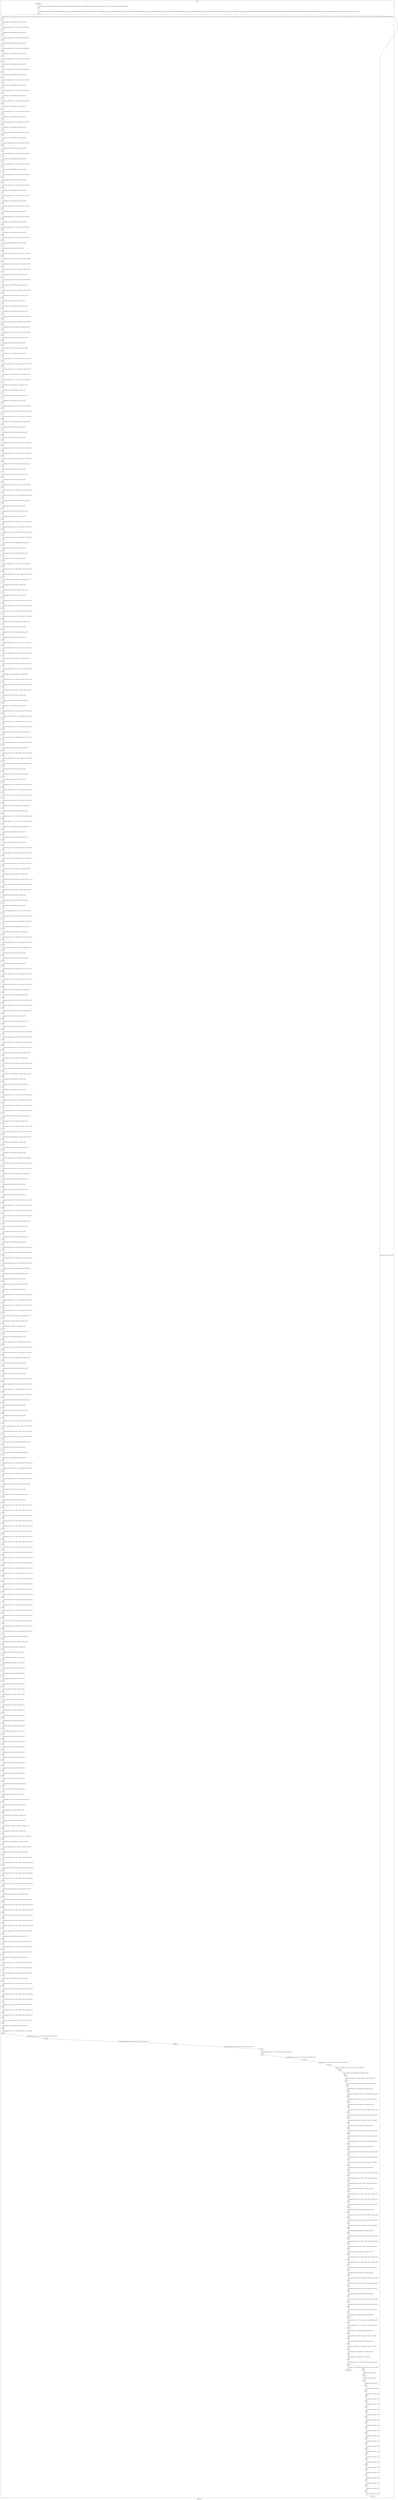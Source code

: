 digraph G {
label="Btor2XCFA";
subgraph cluster_0 {
label="main";
main_init[];
l1[];
l3[];
l4[];
l5[];
l6[];
l7[];
l8[];
l9[];
l10[];
l11[];
l12[];
l13[];
l14[];
l15[];
l16[];
l17[];
l18[];
l19[];
l20[];
l21[];
l22[];
l23[];
l24[];
l25[];
l26[];
l27[];
l28[];
l29[];
l30[];
l31[];
l32[];
l33[];
l34[];
l35[];
l36[];
l37[];
l38[];
l39[];
l40[];
l41[];
l42[];
l43[];
l44[];
l45[];
l46[];
l47[];
l48[];
l49[];
l50[];
l51[];
l52[];
l53[];
l54[];
l55[];
l56[];
l57[];
l58[];
l59[];
l60[];
l61[];
l62[];
l63[];
l64[];
l65[];
l66[];
l67[];
l68[];
l69[];
l70[];
l71[];
l72[];
l73[];
l74[];
l75[];
l76[];
l77[];
l78[];
l79[];
l80[];
l81[];
l82[];
l83[];
l84[];
l85[];
l86[];
l87[];
l88[];
l89[];
l90[];
l91[];
l92[];
l93[];
l94[];
l95[];
l96[];
l97[];
l98[];
l99[];
l100[];
l101[];
l102[];
l103[];
l104[];
l105[];
l106[];
l107[];
l108[];
l109[];
l110[];
l111[];
l112[];
l113[];
l114[];
l115[];
l116[];
l117[];
l118[];
l119[];
l120[];
l121[];
l122[];
l123[];
l124[];
l125[];
l126[];
l127[];
l128[];
l129[];
l130[];
l131[];
l132[];
l133[];
l134[];
l135[];
l136[];
l137[];
l138[];
l139[];
l140[];
l141[];
l142[];
l143[];
l144[];
l145[];
l146[];
l147[];
l148[];
l149[];
l150[];
l151[];
l152[];
l153[];
l154[];
l155[];
l156[];
l157[];
l158[];
l159[];
l160[];
l161[];
l162[];
l163[];
l164[];
l165[];
l166[];
l167[];
l168[];
l169[];
l170[];
l171[];
l172[];
l173[];
l174[];
l175[];
l176[];
l177[];
l178[];
l179[];
l180[];
l181[];
l182[];
l183[];
l184[];
l185[];
l186[];
l187[];
l188[];
l189[];
l190[];
l191[];
l192[];
l193[];
l194[];
l195[];
l196[];
l197[];
l198[];
l199[];
l200[];
l201[];
l202[];
l203[];
l204[];
l205[];
l206[];
l207[];
l208[];
l209[];
l210[];
l211[];
l212[];
l213[];
l214[];
l215[];
l216[];
l217[];
l218[];
l219[];
l220[];
l221[];
l222[];
l223[];
l224[];
l225[];
l226[];
l227[];
l228[];
l229[];
l230[];
l231[];
l232[];
l233[];
l234[];
l235[];
l236[];
l237[];
l238[];
l239[];
l240[];
l241[];
l242[];
l243[];
l244[];
l245[];
l246[];
l247[];
l248[];
l249[];
l250[];
l251[];
l252[];
l253[];
l254[];
l255[];
l256[];
l257[];
l258[];
l259[];
l260[];
l261[];
l262[];
l263[];
l264[];
l265[];
l266[];
l267[];
l268[];
l269[];
l270[];
l271[];
l272[];
l273[];
l274[];
l275[];
l276[];
l277[];
l278[];
l279[];
l280[];
l281[];
l282[];
l283[];
l284[];
l285[];
l286[];
l287[];
l288[];
l289[];
l290[];
l291[];
l292[];
l293[];
l294[];
l295[];
l296[];
l297[];
l298[];
l299[];
l300[];
l301[];
l302[];
l303[];
l304[];
l305[];
l306[];
l307[];
l308[];
l309[];
l310[];
l311[];
l312[];
l313[];
l314[];
l315[];
l316[];
l317[];
l318[];
l319[];
l320[];
l321[];
l322[];
l323[];
l324[];
l325[];
l326[];
l327[];
l328[];
l329[];
l330[];
l331[];
l332[];
l333[];
l334[];
l335[];
l336[];
l337[];
l338[];
l339[];
l340[];
l341[];
l342[];
l343[];
l344[];
l345[];
l346[];
l347[];
l348[];
l349[];
l350[];
l351[];
l352[];
l353[];
l354[];
l355[];
l356[];
l357[];
l358[];
l359[];
l360[];
l361[];
l362[];
l363[];
l364[];
l365[];
l366[];
l367[];
l368[];
l369[];
l370[];
l371[];
l372[];
l373[];
l374[];
l375[];
l376[];
l377[];
l378[];
l379[];
l380[];
l381[];
l382[];
l383[];
l384[];
l385[];
l386[];
l387[];
l388[];
l389[];
l390[];
l391[];
l392[];
l393[];
l394[];
l395[];
l396[];
l397[];
l398[];
l399[];
l400[];
l401[];
l402[];
l403[];
l404[];
l405[];
l406[];
l407[];
l408[];
l409[];
l410[];
l411[];
l412[];
l413[];
l414[];
l415[];
l416[];
l417[];
l418[];
l419[];
l420[];
l421[];
l422[];
l423[];
l424[];
l425[];
l426[];
l427[];
l428[];
l429[];
l430[];
l431[];
l432[];
l433[];
l434[];
l435[];
l436[];
l437[];
l438[];
l439[];
l440[];
l441[];
l442[];
l443[];
l444[];
l445[];
l446[];
l447[];
l448[];
l449[];
l450[];
main_error[];
l451[];
l452[];
l453[];
l454[];
l455[];
l456[];
l457[];
l458[];
l459[];
l460[];
l461[];
l462[];
l463[];
l464[];
l465[];
l466[];
l467[];
l468[];
l469[];
l470[];
l471[];
l472[];
l473[];
l474[];
l475[];
main_init -> l1 [label="[(assign const_3 #b00000000),(assign const_46 #b0),(assign const_56 #b00000000),(assign const_61 #b00000001),(assign const_148 #b1),(assign const_241 #b11111111),(assign const_482 #b00000010)] "];
l3 -> l4 [label="[(havoc input_102),(havoc input_104),(havoc input_106),(havoc input_108),(havoc input_110),(havoc input_112),(havoc input_114),(havoc input_116),(havoc input_118),(havoc input_120),(havoc input_122),(havoc input_124),(havoc input_126),(havoc input_128),(havoc input_130),(havoc input_132),(havoc input_134),(havoc input_136),(havoc input_138),(havoc input_140),(havoc input_142),(havoc input_144),(havoc input_146),(havoc input_150),(havoc input_162),(havoc input_172),(havoc input_182),(havoc input_190),(havoc input_199),(havoc input_207),(havoc input_216),(havoc input_224),(havoc input_233),(havoc input_248),(havoc input_263),(havoc input_276),(havoc input_289),(havoc input_301),(havoc input_314),(havoc input_327),(havoc input_340),(havoc input_349),(havoc input_359),(havoc input_369),(havoc input_379),(havoc input_387),(havoc input_396),(havoc input_405),(havoc input_414)] "];
l4 -> l5 [label="[(assign binary_55 (bvand state_47 (bvnot state_49)))] "];
l5 -> l6 [label="[(assign comparison_57 (ite (= const_56 state_4) #b1 #b0))] "];
l6 -> l7 [label="[(assign binary_58 (bvand binary_55 comparison_57))] "];
l7 -> l8 [label="[(assign comparison_59 (ite (= const_56 state_6) #b1 #b0))] "];
l8 -> l9 [label="[(assign binary_60 (bvand binary_58 comparison_59))] "];
l9 -> l10 [label="[(assign comparison_62 (ite (= const_61 state_8) #b1 #b0))] "];
l10 -> l11 [label="[(assign binary_63 (bvand binary_60 comparison_62))] "];
l11 -> l12 [label="[(assign comparison_64 (ite (= const_61 state_10) #b1 #b0))] "];
l12 -> l13 [label="[(assign binary_65 (bvand binary_63 comparison_64))] "];
l13 -> l14 [label="[(assign comparison_66 (ite (= const_61 state_12) #b1 #b0))] "];
l14 -> l15 [label="[(assign binary_67 (bvand binary_65 comparison_66))] "];
l15 -> l16 [label="[(assign comparison_68 (ite (= const_61 state_14) #b1 #b0))] "];
l16 -> l17 [label="[(assign binary_69 (bvand binary_67 comparison_68))] "];
l17 -> l18 [label="[(assign comparison_70 (ite (= const_56 state_16) #b1 #b0))] "];
l18 -> l19 [label="[(assign binary_71 (bvand binary_69 comparison_70))] "];
l19 -> l20 [label="[(assign comparison_72 (ite (= const_61 state_18) #b1 #b0))] "];
l20 -> l21 [label="[(assign binary_73 (bvand binary_71 comparison_72))] "];
l21 -> l22 [label="[(assign comparison_74 (ite (= const_56 state_20) #b1 #b0))] "];
l22 -> l23 [label="[(assign binary_75 (bvand binary_73 comparison_74))] "];
l23 -> l24 [label="[(assign comparison_76 (ite (= const_56 state_22) #b1 #b0))] "];
l24 -> l25 [label="[(assign binary_77 (bvand binary_75 comparison_76))] "];
l25 -> l26 [label="[(assign comparison_78 (ite (= const_56 state_24) #b1 #b0))] "];
l26 -> l27 [label="[(assign binary_79 (bvand binary_77 comparison_78))] "];
l27 -> l28 [label="[(assign comparison_80 (ite (= const_56 state_26) #b1 #b0))] "];
l28 -> l29 [label="[(assign binary_81 (bvand binary_79 comparison_80))] "];
l29 -> l30 [label="[(assign comparison_82 (ite (= const_56 state_28) #b1 #b0))] "];
l30 -> l31 [label="[(assign binary_83 (bvand binary_81 comparison_82))] "];
l31 -> l32 [label="[(assign comparison_84 (ite (= const_56 state_30) #b1 #b0))] "];
l32 -> l33 [label="[(assign binary_85 (bvand binary_83 comparison_84))] "];
l33 -> l34 [label="[(assign comparison_86 (ite (= const_56 state_32) #b1 #b0))] "];
l34 -> l35 [label="[(assign binary_87 (bvand binary_85 comparison_86))] "];
l35 -> l36 [label="[(assign comparison_88 (ite (= const_56 state_34) #b1 #b0))] "];
l36 -> l37 [label="[(assign binary_89 (bvand binary_87 comparison_88))] "];
l37 -> l38 [label="[(assign comparison_90 (ite (= const_56 state_36) #b1 #b0))] "];
l38 -> l39 [label="[(assign binary_91 (bvand binary_89 comparison_90))] "];
l39 -> l40 [label="[(assign comparison_92 (ite (= const_56 state_38) #b1 #b0))] "];
l40 -> l41 [label="[(assign binary_93 (bvand binary_91 comparison_92))] "];
l41 -> l42 [label="[(assign comparison_94 (ite (= const_56 state_40) #b1 #b0))] "];
l42 -> l43 [label="[(assign binary_95 (bvand binary_93 comparison_94))] "];
l43 -> l44 [label="[(assign comparison_96 (ite (= const_56 state_42) #b1 #b0))] "];
l44 -> l45 [label="[(assign binary_97 (bvand binary_95 comparison_96))] "];
l45 -> l46 [label="[(assign comparison_98 (ite (= const_56 state_44) #b1 #b0))] "];
l46 -> l47 [label="[(assign binary_99 (bvand binary_97 comparison_98))] "];
l47 -> l48 [label="[(assign binary_100 (bvand state_53 binary_99))] "];
l48 -> l49 [label="[(assign comparison_151 (ite (= const_61 input_112) #b1 #b0))] "];
l49 -> l50 [label="[(assign comparison_152 (ite (= const_56 input_106) #b1 #b0))] "];
l50 -> l51 [label="[(assign binary_153 (bvand comparison_151 comparison_152))] "];
l51 -> l52 [label="[(assign comparison_154 (ite (= const_56 input_108) #b1 #b0))] "];
l52 -> l53 [label="[(assign binary_155 (bvand binary_153 comparison_154))] "];
l53 -> l54 [label="[(assign comparison_156 (ite (= const_61 input_120) #b1 #b0))] "];
l54 -> l55 [label="[(assign binary_157 (bvand binary_155 comparison_156))] "];
l55 -> l56 [label="[(assign comparison_158 (ite (= const_56 input_110) #b1 #b0))] "];
l56 -> l57 [label="[(assign binary_159 (bvand binary_157 comparison_158))] "];
l57 -> l58 [label="[(assign binary_160 (bvand input_144 binary_159))] "];
l58 -> l59 [label="[(assign binary_161 (bvor (bvnot input_150) binary_160))] "];
l59 -> l60 [label="[(assign binary_163 (bvand input_144 (bvnot input_150)))] "];
l60 -> l61 [label="[(assign comparison_164 (ite (= const_56 input_122) #b1 #b0))] "];
l61 -> l62 [label="[(assign comparison_165 (ite (= const_56 input_138) #b1 #b0))] "];
l62 -> l63 [label="[(assign binary_166 (bvand comparison_164 comparison_165))] "];
l63 -> l64 [label="[(assign comparison_167 (ite (= const_56 input_102) #b1 #b0))] "];
l64 -> l65 [label="[(assign binary_168 (bvand binary_166 comparison_167))] "];
l65 -> l66 [label="[(assign binary_169 (bvand binary_163 binary_168))] "];
l66 -> l67 [label="[(assign binary_170 (bvor (bvnot input_162) binary_169))] "];
l67 -> l68 [label="[(assign binary_171 (bvand binary_161 binary_170))] "];
l68 -> l69 [label="[(assign ternary_173 (ite (= input_162 #b1) const_61 input_122))] "];
l69 -> l70 [label="[(assign comparison_174 (ite (= const_56 ternary_173) #b1 #b0))] "];
l70 -> l71 [label="[(assign comparison_175 (ite (= const_56 input_140) #b1 #b0))] "];
l71 -> l72 [label="[(assign binary_176 (bvand comparison_174 comparison_175))] "];
l72 -> l73 [label="[(assign comparison_177 (ite (= const_56 input_104) #b1 #b0))] "];
l73 -> l74 [label="[(assign binary_178 (bvand binary_176 comparison_177))] "];
l74 -> l75 [label="[(assign binary_179 (bvand binary_163 binary_178))] "];
l75 -> l76 [label="[(assign binary_180 (bvor (bvnot input_172) binary_179))] "];
l76 -> l77 [label="[(assign binary_181 (bvand binary_171 binary_180))] "];
l77 -> l78 [label="[(assign comparison_183 (ite (= const_56 input_124) #b1 #b0))] "];
l78 -> l79 [label="[(assign ternary_184 (ite (= input_162 #b1) const_61 input_138))] "];
l79 -> l80 [label="[(assign comparison_185 (ite (= const_56 ternary_184) #b1 #b0))] "];
l80 -> l81 [label="[(assign binary_186 (bvand comparison_183 comparison_185))] "];
l81 -> l82 [label="[(assign binary_187 (bvand binary_163 binary_186))] "];
l82 -> l83 [label="[(assign binary_188 (bvor (bvnot input_182) binary_187))] "];
l83 -> l84 [label="[(assign binary_189 (bvand binary_181 binary_188))] "];
l84 -> l85 [label="[(assign ternary_191 (ite (= input_182 #b1) const_61 input_124))] "];
l85 -> l86 [label="[(assign comparison_192 (ite (= const_56 ternary_191) #b1 #b0))] "];
l86 -> l87 [label="[(assign ternary_193 (ite (= input_172 #b1) const_61 input_140))] "];
l87 -> l88 [label="[(assign comparison_194 (ite (= const_56 ternary_193) #b1 #b0))] "];
l88 -> l89 [label="[(assign binary_195 (bvand comparison_192 comparison_194))] "];
l89 -> l90 [label="[(assign binary_196 (bvand binary_163 binary_195))] "];
l90 -> l91 [label="[(assign binary_197 (bvor (bvnot input_190) binary_196))] "];
l91 -> l92 [label="[(assign binary_198 (bvand binary_189 binary_197))] "];
l92 -> l93 [label="[(assign comparison_200 (ite (= const_56 input_126) #b1 #b0))] "];
l93 -> l94 [label="[(assign ternary_201 (ite (= input_182 #b1) const_61 ternary_184))] "];
l94 -> l95 [label="[(assign comparison_202 (ite (= const_56 ternary_201) #b1 #b0))] "];
l95 -> l96 [label="[(assign binary_203 (bvand comparison_200 comparison_202))] "];
l96 -> l97 [label="[(assign binary_204 (bvand binary_163 binary_203))] "];
l97 -> l98 [label="[(assign binary_205 (bvor (bvnot input_199) binary_204))] "];
l98 -> l99 [label="[(assign binary_206 (bvand binary_198 binary_205))] "];
l99 -> l100 [label="[(assign ternary_208 (ite (= input_199 #b1) const_61 input_126))] "];
l100 -> l101 [label="[(assign comparison_209 (ite (= const_56 ternary_208) #b1 #b0))] "];
l101 -> l102 [label="[(assign ternary_210 (ite (= input_190 #b1) const_61 ternary_193))] "];
l102 -> l103 [label="[(assign comparison_211 (ite (= const_56 ternary_210) #b1 #b0))] "];
l103 -> l104 [label="[(assign binary_212 (bvand comparison_209 comparison_211))] "];
l104 -> l105 [label="[(assign binary_213 (bvand binary_163 binary_212))] "];
l105 -> l106 [label="[(assign binary_214 (bvor (bvnot input_207) binary_213))] "];
l106 -> l107 [label="[(assign binary_215 (bvand binary_206 binary_214))] "];
l107 -> l108 [label="[(assign comparison_217 (ite (= const_56 input_128) #b1 #b0))] "];
l108 -> l109 [label="[(assign ternary_218 (ite (= input_199 #b1) const_61 ternary_201))] "];
l109 -> l110 [label="[(assign comparison_219 (ite (= const_56 ternary_218) #b1 #b0))] "];
l110 -> l111 [label="[(assign binary_220 (bvand comparison_217 comparison_219))] "];
l111 -> l112 [label="[(assign binary_221 (bvand binary_163 binary_220))] "];
l112 -> l113 [label="[(assign binary_222 (bvor (bvnot input_216) binary_221))] "];
l113 -> l114 [label="[(assign binary_223 (bvand binary_215 binary_222))] "];
l114 -> l115 [label="[(assign ternary_225 (ite (= input_216 #b1) const_61 input_128))] "];
l115 -> l116 [label="[(assign comparison_226 (ite (= const_56 ternary_225) #b1 #b0))] "];
l116 -> l117 [label="[(assign ternary_227 (ite (= input_207 #b1) const_61 ternary_210))] "];
l117 -> l118 [label="[(assign comparison_228 (ite (= const_56 ternary_227) #b1 #b0))] "];
l118 -> l119 [label="[(assign binary_229 (bvand comparison_226 comparison_228))] "];
l119 -> l120 [label="[(assign binary_230 (bvand binary_163 binary_229))] "];
l120 -> l121 [label="[(assign binary_231 (bvor (bvnot input_224) binary_230))] "];
l121 -> l122 [label="[(assign binary_232 (bvand binary_223 binary_231))] "];
l122 -> l123 [label="[(assign comparison_234 (ite (= const_56 input_130) #b1 #b0))] "];
l123 -> l124 [label="[(assign ternary_235 (ite (= input_216 #b1) const_61 ternary_218))] "];
l124 -> l125 [label="[(assign comparison_236 (ite (= const_56 ternary_235) #b1 #b0))] "];
l125 -> l126 [label="[(assign binary_237 (bvand comparison_234 comparison_236))] "];
l126 -> l127 [label="[(assign ternary_238 (ite (= input_182 #b1) const_61 input_102))] "];
l127 -> l128 [label="[(assign comparison_239 (ite (= const_56 ternary_238) #b1 #b0))] "];
l128 -> l129 [label="[(assign binary_240 (bvand binary_237 comparison_239))] "];
l129 -> l130 [label="[(assign ternary_242 (ite (= input_182 #b1) const_241 input_118))] "];
l130 -> l131 [label="[(assign comparison_243 (ite (= const_56 ternary_242) #b1 #b0))] "];
l131 -> l132 [label="[(assign binary_244 (bvand binary_240 (bvnot comparison_243)))] "];
l132 -> l133 [label="[(assign binary_245 (bvand binary_163 binary_244))] "];
l133 -> l134 [label="[(assign binary_246 (bvor (bvnot input_233) binary_245))] "];
l134 -> l135 [label="[(assign binary_247 (bvand binary_232 binary_246))] "];
l135 -> l136 [label="[(assign ternary_249 (ite (= input_233 #b1) const_61 input_130))] "];
l136 -> l137 [label="[(assign comparison_250 (ite (= const_56 ternary_249) #b1 #b0))] "];
l137 -> l138 [label="[(assign ternary_251 (ite (= input_224 #b1) const_61 ternary_227))] "];
l138 -> l139 [label="[(assign comparison_252 (ite (= const_56 ternary_251) #b1 #b0))] "];
l139 -> l140 [label="[(assign binary_253 (bvand comparison_250 comparison_252))] "];
l140 -> l141 [label="[(assign ternary_254 (ite (= input_190 #b1) const_61 input_104))] "];
l141 -> l142 [label="[(assign comparison_255 (ite (= const_56 ternary_254) #b1 #b0))] "];
l142 -> l143 [label="[(assign binary_256 (bvand binary_253 comparison_255))] "];
l143 -> l144 [label="[(assign ternary_257 (ite (= input_190 #b1) const_241 input_120))] "];
l144 -> l145 [label="[(assign comparison_258 (ite (= const_56 ternary_257) #b1 #b0))] "];
l145 -> l146 [label="[(assign binary_259 (bvand binary_256 (bvnot comparison_258)))] "];
l146 -> l147 [label="[(assign binary_260 (bvand binary_163 binary_259))] "];
l147 -> l148 [label="[(assign binary_261 (bvor (bvnot input_248) binary_260))] "];
l148 -> l149 [label="[(assign binary_262 (bvand binary_247 binary_261))] "];
l149 -> l150 [label="[(assign ternary_264 (ite (= input_248 #b1) const_61 ternary_249))] "];
l150 -> l151 [label="[(assign comparison_265 (ite (= const_56 ternary_264) #b1 #b0))] "];
l151 -> l152 [label="[(assign ternary_266 (ite (= input_233 #b1) const_61 ternary_235))] "];
l152 -> l153 [label="[(assign comparison_267 (ite (= const_56 ternary_266) #b1 #b0))] "];
l153 -> l154 [label="[(assign binary_268 (bvand comparison_265 comparison_267))] "];
l154 -> l155 [label="[(assign binary_269 (bvand comparison_239 binary_268))] "];
l155 -> l156 [label="[(assign ternary_270 (ite (= input_233 #b1) const_56 ternary_242))] "];
l156 -> l157 [label="[(assign comparison_271 (ite (= const_61 ternary_270) #b1 #b0))] "];
l157 -> l158 [label="[(assign binary_272 (bvand binary_269 (bvnot comparison_271)))] "];
l158 -> l159 [label="[(assign binary_273 (bvand binary_163 binary_272))] "];
l159 -> l160 [label="[(assign binary_274 (bvor (bvnot input_263) binary_273))] "];
l160 -> l161 [label="[(assign binary_275 (bvand binary_262 binary_274))] "];
l161 -> l162 [label="[(assign ternary_277 (ite (= input_263 #b1) const_61 ternary_264))] "];
l162 -> l163 [label="[(assign comparison_278 (ite (= const_56 ternary_277) #b1 #b0))] "];
l163 -> l164 [label="[(assign ternary_279 (ite (= input_248 #b1) const_61 ternary_251))] "];
l164 -> l165 [label="[(assign comparison_280 (ite (= const_56 ternary_279) #b1 #b0))] "];
l165 -> l166 [label="[(assign binary_281 (bvand comparison_278 comparison_280))] "];
l166 -> l167 [label="[(assign binary_282 (bvand comparison_255 binary_281))] "];
l167 -> l168 [label="[(assign ternary_283 (ite (= input_248 #b1) const_56 ternary_257))] "];
l168 -> l169 [label="[(assign comparison_284 (ite (= const_61 ternary_283) #b1 #b0))] "];
l169 -> l170 [label="[(assign binary_285 (bvand binary_282 (bvnot comparison_284)))] "];
l170 -> l171 [label="[(assign binary_286 (bvand binary_163 binary_285))] "];
l171 -> l172 [label="[(assign binary_287 (bvor (bvnot input_276) binary_286))] "];
l172 -> l173 [label="[(assign binary_288 (bvand binary_275 binary_287))] "];
l173 -> l174 [label="[(assign comparison_290 (ite (= const_56 input_132) #b1 #b0))] "];
l174 -> l175 [label="[(assign ternary_291 (ite (= input_263 #b1) const_61 ternary_266))] "];
l175 -> l176 [label="[(assign comparison_292 (ite (= const_56 ternary_291) #b1 #b0))] "];
l176 -> l177 [label="[(assign binary_293 (bvand comparison_290 comparison_292))] "];
l177 -> l178 [label="[(assign binary_294 (bvand comparison_239 binary_293))] "];
l178 -> l179 [label="[(assign ternary_295 (ite (= input_263 #b1) const_61 ternary_270))] "];
l179 -> l180 [label="[(assign comparison_296 (ite (= const_56 ternary_295) #b1 #b0))] "];
l180 -> l181 [label="[(assign binary_297 (bvand binary_294 (bvnot comparison_296)))] "];
l181 -> l182 [label="[(assign binary_298 (bvand binary_163 binary_297))] "];
l182 -> l183 [label="[(assign binary_299 (bvor (bvnot input_289) binary_298))] "];
l183 -> l184 [label="[(assign binary_300 (bvand binary_288 binary_299))] "];
l184 -> l185 [label="[(assign ternary_302 (ite (= input_289 #b1) const_61 input_132))] "];
l185 -> l186 [label="[(assign comparison_303 (ite (= const_56 ternary_302) #b1 #b0))] "];
l186 -> l187 [label="[(assign ternary_304 (ite (= input_276 #b1) const_61 ternary_279))] "];
l187 -> l188 [label="[(assign comparison_305 (ite (= const_56 ternary_304) #b1 #b0))] "];
l188 -> l189 [label="[(assign binary_306 (bvand comparison_303 comparison_305))] "];
l189 -> l190 [label="[(assign binary_307 (bvand comparison_255 binary_306))] "];
l190 -> l191 [label="[(assign ternary_308 (ite (= input_276 #b1) const_61 ternary_283))] "];
l191 -> l192 [label="[(assign comparison_309 (ite (= const_56 ternary_308) #b1 #b0))] "];
l192 -> l193 [label="[(assign binary_310 (bvand binary_307 (bvnot comparison_309)))] "];
l193 -> l194 [label="[(assign binary_311 (bvand binary_163 binary_310))] "];
l194 -> l195 [label="[(assign binary_312 (bvor (bvnot input_301) binary_311))] "];
l195 -> l196 [label="[(assign binary_313 (bvand binary_300 binary_312))] "];
l196 -> l197 [label="[(assign ternary_315 (ite (= input_301 #b1) const_61 ternary_302))] "];
l197 -> l198 [label="[(assign comparison_316 (ite (= const_56 ternary_315) #b1 #b0))] "];
l198 -> l199 [label="[(assign ternary_317 (ite (= input_289 #b1) const_61 ternary_291))] "];
l199 -> l200 [label="[(assign comparison_318 (ite (= const_56 ternary_317) #b1 #b0))] "];
l200 -> l201 [label="[(assign binary_319 (bvand comparison_316 comparison_318))] "];
l201 -> l202 [label="[(assign binary_320 (bvand comparison_239 binary_319))] "];
l202 -> l203 [label="[(assign ternary_321 (ite (= input_289 #b1) const_56 ternary_295))] "];
l203 -> l204 [label="[(assign comparison_322 (ite (= const_61 ternary_321) #b1 #b0))] "];
l204 -> l205 [label="[(assign binary_323 (bvand binary_320 (bvnot comparison_322)))] "];
l205 -> l206 [label="[(assign binary_324 (bvand binary_163 binary_323))] "];
l206 -> l207 [label="[(assign binary_325 (bvor (bvnot input_314) binary_324))] "];
l207 -> l208 [label="[(assign binary_326 (bvand binary_313 binary_325))] "];
l208 -> l209 [label="[(assign ternary_328 (ite (= input_314 #b1) const_61 ternary_315))] "];
l209 -> l210 [label="[(assign comparison_329 (ite (= const_56 ternary_328) #b1 #b0))] "];
l210 -> l211 [label="[(assign ternary_330 (ite (= input_301 #b1) const_61 ternary_304))] "];
l211 -> l212 [label="[(assign comparison_331 (ite (= const_56 ternary_330) #b1 #b0))] "];
l212 -> l213 [label="[(assign binary_332 (bvand comparison_329 comparison_331))] "];
l213 -> l214 [label="[(assign binary_333 (bvand comparison_255 binary_332))] "];
l214 -> l215 [label="[(assign ternary_334 (ite (= input_301 #b1) const_56 ternary_308))] "];
l215 -> l216 [label="[(assign comparison_335 (ite (= const_61 ternary_334) #b1 #b0))] "];
l216 -> l217 [label="[(assign binary_336 (bvand binary_333 (bvnot comparison_335)))] "];
l217 -> l218 [label="[(assign binary_337 (bvand binary_163 binary_336))] "];
l218 -> l219 [label="[(assign binary_338 (bvor (bvnot input_327) binary_337))] "];
l219 -> l220 [label="[(assign binary_339 (bvand binary_326 binary_338))] "];
l220 -> l221 [label="[(assign comparison_341 (ite (= const_56 input_134) #b1 #b0))] "];
l221 -> l222 [label="[(assign ternary_342 (ite (= input_314 #b1) const_61 ternary_317))] "];
l222 -> l223 [label="[(assign comparison_343 (ite (= const_56 ternary_342) #b1 #b0))] "];
l223 -> l224 [label="[(assign binary_344 (bvand comparison_341 comparison_343))] "];
l224 -> l225 [label="[(assign binary_345 (bvand comparison_239 binary_344))] "];
l225 -> l226 [label="[(assign binary_346 (bvand binary_163 binary_345))] "];
l226 -> l227 [label="[(assign binary_347 (bvor (bvnot input_340) binary_346))] "];
l227 -> l228 [label="[(assign binary_348 (bvand binary_339 binary_347))] "];
l228 -> l229 [label="[(assign ternary_350 (ite (= input_340 #b1) const_61 input_134))] "];
l229 -> l230 [label="[(assign comparison_351 (ite (= const_56 ternary_350) #b1 #b0))] "];
l230 -> l231 [label="[(assign ternary_352 (ite (= input_327 #b1) const_61 ternary_330))] "];
l231 -> l232 [label="[(assign comparison_353 (ite (= const_56 ternary_352) #b1 #b0))] "];
l232 -> l233 [label="[(assign binary_354 (bvand comparison_351 comparison_353))] "];
l233 -> l234 [label="[(assign binary_355 (bvand comparison_255 binary_354))] "];
l234 -> l235 [label="[(assign binary_356 (bvand binary_163 binary_355))] "];
l235 -> l236 [label="[(assign binary_357 (bvor (bvnot input_349) binary_356))] "];
l236 -> l237 [label="[(assign binary_358 (bvand binary_348 binary_357))] "];
l237 -> l238 [label="[(assign ternary_360 (ite (= input_349 #b1) const_61 ternary_350))] "];
l238 -> l239 [label="[(assign comparison_361 (ite (= const_56 ternary_360) #b1 #b0))] "];
l239 -> l240 [label="[(assign ternary_362 (ite (= input_340 #b1) const_61 ternary_342))] "];
l240 -> l241 [label="[(assign comparison_363 (ite (= const_56 ternary_362) #b1 #b0))] "];
l241 -> l242 [label="[(assign binary_364 (bvand comparison_361 comparison_363))] "];
l242 -> l243 [label="[(assign binary_365 (bvand comparison_239 binary_364))] "];
l243 -> l244 [label="[(assign binary_366 (bvand binary_163 binary_365))] "];
l244 -> l245 [label="[(assign binary_367 (bvor (bvnot input_359) binary_366))] "];
l245 -> l246 [label="[(assign binary_368 (bvand binary_358 binary_367))] "];
l246 -> l247 [label="[(assign ternary_370 (ite (= input_359 #b1) const_61 ternary_360))] "];
l247 -> l248 [label="[(assign comparison_371 (ite (= const_56 ternary_370) #b1 #b0))] "];
l248 -> l249 [label="[(assign ternary_372 (ite (= input_349 #b1) const_61 ternary_352))] "];
l249 -> l250 [label="[(assign comparison_373 (ite (= const_56 ternary_372) #b1 #b0))] "];
l250 -> l251 [label="[(assign binary_374 (bvand comparison_371 comparison_373))] "];
l251 -> l252 [label="[(assign binary_375 (bvand comparison_255 binary_374))] "];
l252 -> l253 [label="[(assign binary_376 (bvand binary_163 binary_375))] "];
l253 -> l254 [label="[(assign binary_377 (bvor (bvnot input_369) binary_376))] "];
l254 -> l255 [label="[(assign binary_378 (bvand binary_368 binary_377))] "];
l255 -> l256 [label="[(assign comparison_380 (ite (= const_56 input_136) #b1 #b0))] "];
l256 -> l257 [label="[(assign ternary_381 (ite (= input_359 #b1) const_61 ternary_362))] "];
l257 -> l258 [label="[(assign comparison_382 (ite (= const_56 ternary_381) #b1 #b0))] "];
l258 -> l259 [label="[(assign binary_383 (bvand comparison_380 comparison_382))] "];
l259 -> l260 [label="[(assign binary_384 (bvand binary_163 binary_383))] "];
l260 -> l261 [label="[(assign binary_385 (bvor (bvnot input_379) binary_384))] "];
l261 -> l262 [label="[(assign binary_386 (bvand binary_378 binary_385))] "];
l262 -> l263 [label="[(assign ternary_388 (ite (= input_379 #b1) const_61 input_136))] "];
l263 -> l264 [label="[(assign comparison_389 (ite (= const_56 ternary_388) #b1 #b0))] "];
l264 -> l265 [label="[(assign ternary_390 (ite (= input_369 #b1) const_61 ternary_372))] "];
l265 -> l266 [label="[(assign comparison_391 (ite (= const_56 ternary_390) #b1 #b0))] "];
l266 -> l267 [label="[(assign binary_392 (bvand comparison_389 comparison_391))] "];
l267 -> l268 [label="[(assign binary_393 (bvand binary_163 binary_392))] "];
l268 -> l269 [label="[(assign binary_394 (bvor (bvnot input_387) binary_393))] "];
l269 -> l270 [label="[(assign binary_395 (bvand binary_386 binary_394))] "];
l270 -> l271 [label="[(assign ternary_397 (ite (= input_387 #b1) const_61 ternary_388))] "];
l271 -> l272 [label="[(assign comparison_398 (ite (= const_56 ternary_397) #b1 #b0))] "];
l272 -> l273 [label="[(assign ternary_399 (ite (= input_379 #b1) const_61 ternary_381))] "];
l273 -> l274 [label="[(assign comparison_400 (ite (= const_56 ternary_399) #b1 #b0))] "];
l274 -> l275 [label="[(assign binary_401 (bvand comparison_398 comparison_400))] "];
l275 -> l276 [label="[(assign binary_402 (bvand binary_163 binary_401))] "];
l276 -> l277 [label="[(assign binary_403 (bvor (bvnot input_396) binary_402))] "];
l277 -> l278 [label="[(assign binary_404 (bvand binary_395 binary_403))] "];
l278 -> l279 [label="[(assign ternary_406 (ite (= input_396 #b1) const_61 ternary_397))] "];
l279 -> l280 [label="[(assign comparison_407 (ite (= const_56 ternary_406) #b1 #b0))] "];
l280 -> l281 [label="[(assign ternary_408 (ite (= input_387 #b1) const_61 ternary_390))] "];
l281 -> l282 [label="[(assign comparison_409 (ite (= const_56 ternary_408) #b1 #b0))] "];
l282 -> l283 [label="[(assign binary_410 (bvand comparison_407 comparison_409))] "];
l283 -> l284 [label="[(assign binary_411 (bvand binary_163 binary_410))] "];
l284 -> l285 [label="[(assign binary_412 (bvor (bvnot input_405) binary_411))] "];
l285 -> l286 [label="[(assign binary_413 (bvand binary_404 binary_412))] "];
l286 -> l287 [label="[(assign ternary_415 (ite (= input_162 #b1) const_61 input_142))] "];
l287 -> l288 [label="[(assign ternary_416 (ite (= input_172 #b1) const_61 ternary_415))] "];
l288 -> l289 [label="[(assign ternary_417 (ite (= input_182 #b1) const_61 ternary_416))] "];
l289 -> l290 [label="[(assign ternary_418 (ite (= input_190 #b1) const_61 ternary_417))] "];
l290 -> l291 [label="[(assign ternary_419 (ite (= input_199 #b1) const_61 ternary_418))] "];
l291 -> l292 [label="[(assign ternary_420 (ite (= input_207 #b1) const_61 ternary_419))] "];
l292 -> l293 [label="[(assign ternary_421 (ite (= input_216 #b1) const_61 ternary_420))] "];
l293 -> l294 [label="[(assign ternary_422 (ite (= input_224 #b1) const_61 ternary_421))] "];
l294 -> l295 [label="[(assign ternary_423 (ite (= input_233 #b1) const_61 ternary_422))] "];
l295 -> l296 [label="[(assign ternary_424 (ite (= input_248 #b1) const_61 ternary_423))] "];
l296 -> l297 [label="[(assign ternary_425 (ite (= input_263 #b1) const_61 ternary_424))] "];
l297 -> l298 [label="[(assign ternary_426 (ite (= input_276 #b1) const_61 ternary_425))] "];
l298 -> l299 [label="[(assign ternary_427 (ite (= input_289 #b1) const_61 ternary_426))] "];
l299 -> l300 [label="[(assign ternary_428 (ite (= input_301 #b1) const_61 ternary_427))] "];
l300 -> l301 [label="[(assign ternary_429 (ite (= input_314 #b1) const_61 ternary_428))] "];
l301 -> l302 [label="[(assign ternary_430 (ite (= input_327 #b1) const_61 ternary_429))] "];
l302 -> l303 [label="[(assign ternary_431 (ite (= input_340 #b1) const_61 ternary_430))] "];
l303 -> l304 [label="[(assign ternary_432 (ite (= input_349 #b1) const_61 ternary_431))] "];
l304 -> l305 [label="[(assign ternary_433 (ite (= input_359 #b1) const_61 ternary_432))] "];
l305 -> l306 [label="[(assign ternary_434 (ite (= input_369 #b1) const_61 ternary_433))] "];
l306 -> l307 [label="[(assign ternary_435 (ite (= input_379 #b1) const_61 ternary_434))] "];
l307 -> l308 [label="[(assign ternary_436 (ite (= input_387 #b1) const_61 ternary_435))] "];
l308 -> l309 [label="[(assign ternary_437 (ite (= input_396 #b1) const_61 ternary_436))] "];
l309 -> l310 [label="[(assign ternary_438 (ite (= input_405 #b1) const_61 ternary_437))] "];
l310 -> l311 [label="[(assign comparison_439 (ite (= const_61 ternary_438) #b1 #b0))] "];
l311 -> l312 [label="[(assign binary_440 (bvand binary_163 comparison_439))] "];
l312 -> l313 [label="[(assign binary_441 (bvor (bvnot input_414) binary_440))] "];
l313 -> l314 [label="[(assign binary_442 (bvand binary_413 binary_441))] "];
l314 -> l315 [label="[(assign binary_443 (bvor input_150 input_162))] "];
l315 -> l316 [label="[(assign binary_444 (bvor input_172 binary_443))] "];
l316 -> l317 [label="[(assign binary_445 (bvor input_182 binary_444))] "];
l317 -> l318 [label="[(assign binary_446 (bvor input_190 binary_445))] "];
l318 -> l319 [label="[(assign binary_447 (bvor input_199 binary_446))] "];
l319 -> l320 [label="[(assign binary_448 (bvor input_207 binary_447))] "];
l320 -> l321 [label="[(assign binary_449 (bvor input_216 binary_448))] "];
l321 -> l322 [label="[(assign binary_450 (bvor input_224 binary_449))] "];
l322 -> l323 [label="[(assign binary_451 (bvor input_233 binary_450))] "];
l323 -> l324 [label="[(assign binary_452 (bvor input_248 binary_451))] "];
l324 -> l325 [label="[(assign binary_453 (bvor input_263 binary_452))] "];
l325 -> l326 [label="[(assign binary_454 (bvor input_276 binary_453))] "];
l326 -> l327 [label="[(assign binary_455 (bvor input_289 binary_454))] "];
l327 -> l328 [label="[(assign binary_456 (bvor input_301 binary_455))] "];
l328 -> l329 [label="[(assign binary_457 (bvor input_314 binary_456))] "];
l329 -> l330 [label="[(assign binary_458 (bvor input_327 binary_457))] "];
l330 -> l331 [label="[(assign binary_459 (bvor input_340 binary_458))] "];
l331 -> l332 [label="[(assign binary_460 (bvor input_349 binary_459))] "];
l332 -> l333 [label="[(assign binary_461 (bvor input_359 binary_460))] "];
l333 -> l334 [label="[(assign binary_462 (bvor input_369 binary_461))] "];
l334 -> l335 [label="[(assign binary_463 (bvor input_379 binary_462))] "];
l335 -> l336 [label="[(assign binary_464 (bvor input_387 binary_463))] "];
l336 -> l337 [label="[(assign binary_465 (bvor input_396 binary_464))] "];
l337 -> l338 [label="[(assign binary_466 (bvor input_405 binary_465))] "];
l338 -> l339 [label="[(assign binary_467 (bvor input_414 binary_466))] "];
l339 -> l340 [label="[(assign binary_468 (bvand binary_442 binary_467))] "];
l340 -> l341 [label="[(assign binary_469 (bvand input_144 input_146))] "];
l341 -> l342 [label="[(assign binary_470 (bvor input_144 input_146))] "];
l342 -> l343 [label="[(assign binary_471 (bvand (bvnot binary_469) binary_470))] "];
l343 -> l344 [label="[(assign binary_472 (bvand binary_468 binary_471))] "];
l344 -> l345 [label="[(assign binary_473 (bvor input_146 input_150))] "];
l345 -> l346 [label="[(assign binary_474 (bvand binary_163 binary_473))] "];
l346 -> l347 [label="[(assign binary_475 (bvor binary_163 binary_473))] "];
l347 -> l348 [label="[(assign binary_476 (bvand (bvnot binary_474) binary_475))] "];
l348 -> l349 [label="[(assign binary_477 (bvand binary_472 binary_476))] "];
l349 -> l350 [label="[(assign comparison_478 (ite (= ternary_238 state_4) #b1 #b0))] "];
l350 -> l351 [label="[(assign binary_479 (bvand binary_477 comparison_478))] "];
l351 -> l352 [label="[(assign comparison_480 (ite (= ternary_254 state_6) #b1 #b0))] "];
l352 -> l353 [label="[(assign binary_481 (bvand binary_479 comparison_480))] "];
l353 -> l354 [label="[(assign ternary_483 (ite (= input_162 #b1) const_56 input_106))] "];
l354 -> l355 [label="[(assign ternary_484 (ite (= input_182 #b1) const_241 ternary_483))] "];
l355 -> l356 [label="[(assign ternary_485 (ite (= input_199 #b1) const_482 ternary_484))] "];
l356 -> l357 [label="[(assign ternary_486 (ite (= input_216 #b1) const_61 ternary_485))] "];
l357 -> l358 [label="[(assign ternary_487 (ite (= input_233 #b1) const_482 ternary_486))] "];
l358 -> l359 [label="[(assign ternary_488 (ite (= input_263 #b1) const_482 ternary_487))] "];
l359 -> l360 [label="[(assign comparison_489 (ite (= ternary_488 state_8) #b1 #b0))] "];
l360 -> l361 [label="[(assign binary_490 (bvand binary_481 comparison_489))] "];
l361 -> l362 [label="[(assign ternary_491 (ite (= input_172 #b1) const_56 input_108))] "];
l362 -> l363 [label="[(assign ternary_492 (ite (= input_190 #b1) const_241 ternary_491))] "];
l363 -> l364 [label="[(assign ternary_493 (ite (= input_207 #b1) const_482 ternary_492))] "];
l364 -> l365 [label="[(assign ternary_494 (ite (= input_224 #b1) const_61 ternary_493))] "];
l365 -> l366 [label="[(assign ternary_495 (ite (= input_248 #b1) const_482 ternary_494))] "];
l366 -> l367 [label="[(assign ternary_496 (ite (= input_276 #b1) const_482 ternary_495))] "];
l367 -> l368 [label="[(assign comparison_497 (ite (= ternary_496 state_10) #b1 #b0))] "];
l368 -> l369 [label="[(assign binary_498 (bvand binary_490 comparison_497))] "];
l369 -> l370 [label="[(assign ternary_499 (ite (= input_182 #b1) const_56 input_110))] "];
l370 -> l371 [label="[(assign ternary_500 (ite (= input_199 #b1) const_56 ternary_499))] "];
l371 -> l372 [label="[(assign comparison_501 (ite (= ternary_500 state_12) #b1 #b0))] "];
l372 -> l373 [label="[(assign binary_502 (bvand binary_498 comparison_501))] "];
l373 -> l374 [label="[(assign ternary_503 (ite (= input_190 #b1) const_56 input_112))] "];
l374 -> l375 [label="[(assign ternary_504 (ite (= input_207 #b1) const_56 ternary_503))] "];
l375 -> l376 [label="[(assign comparison_505 (ite (= ternary_504 state_14) #b1 #b0))] "];
l376 -> l377 [label="[(assign binary_506 (bvand binary_502 comparison_505))] "];
l377 -> l378 [label="[(assign ternary_507 (ite (= input_182 #b1) const_241 input_114))] "];
l378 -> l379 [label="[(assign ternary_508 (ite (= input_199 #b1) const_241 ternary_507))] "];
l379 -> l380 [label="[(assign ternary_509 (ite (= input_216 #b1) const_241 ternary_508))] "];
l380 -> l381 [label="[(assign ternary_510 (ite (= input_340 #b1) const_56 ternary_509))] "];
l381 -> l382 [label="[(assign ternary_511 (ite (= input_359 #b1) const_61 ternary_510))] "];
l382 -> l383 [label="[(assign ternary_512 (ite (= input_379 #b1) const_56 ternary_511))] "];
l383 -> l384 [label="[(assign ternary_513 (ite (= input_396 #b1) const_61 ternary_512))] "];
l384 -> l385 [label="[(assign comparison_514 (ite (= ternary_513 state_16) #b1 #b0))] "];
l385 -> l386 [label="[(assign binary_515 (bvand binary_506 comparison_514))] "];
l386 -> l387 [label="[(assign ternary_516 (ite (= input_190 #b1) const_241 input_116))] "];
l387 -> l388 [label="[(assign ternary_517 (ite (= input_207 #b1) const_241 ternary_516))] "];
l388 -> l389 [label="[(assign ternary_518 (ite (= input_224 #b1) const_241 ternary_517))] "];
l389 -> l390 [label="[(assign ternary_519 (ite (= input_349 #b1) const_56 ternary_518))] "];
l390 -> l391 [label="[(assign ternary_520 (ite (= input_369 #b1) const_61 ternary_519))] "];
l391 -> l392 [label="[(assign ternary_521 (ite (= input_387 #b1) const_56 ternary_520))] "];
l392 -> l393 [label="[(assign ternary_522 (ite (= input_405 #b1) const_61 ternary_521))] "];
l393 -> l394 [label="[(assign comparison_523 (ite (= ternary_522 state_18) #b1 #b0))] "];
l394 -> l395 [label="[(assign binary_524 (bvand binary_515 comparison_523))] "];
l395 -> l396 [label="[(assign ternary_525 (ite (= input_314 #b1) const_61 ternary_321))] "];
l396 -> l397 [label="[(assign comparison_526 (ite (= ternary_525 state_20) #b1 #b0))] "];
l397 -> l398 [label="[(assign binary_527 (bvand binary_524 comparison_526))] "];
l398 -> l399 [label="[(assign ternary_528 (ite (= input_327 #b1) const_61 ternary_334))] "];
l399 -> l400 [label="[(assign comparison_529 (ite (= ternary_528 state_22) #b1 #b0))] "];
l400 -> l401 [label="[(assign binary_530 (bvand binary_527 comparison_529))] "];
l401 -> l402 [label="[(assign ternary_531 (ite (= input_172 #b1) const_61 ternary_173))] "];
l402 -> l403 [label="[(assign ternary_532 (ite (= input_414 #b1) const_56 ternary_531))] "];
l403 -> l404 [label="[(assign comparison_533 (ite (= ternary_532 state_24) #b1 #b0))] "];
l404 -> l405 [label="[(assign binary_534 (bvand binary_530 comparison_533))] "];
l405 -> l406 [label="[(assign ternary_535 (ite (= input_190 #b1) const_61 ternary_191))] "];
l406 -> l407 [label="[(assign ternary_536 (ite (= input_414 #b1) const_56 ternary_535))] "];
l407 -> l408 [label="[(assign comparison_537 (ite (= ternary_536 state_26) #b1 #b0))] "];
l408 -> l409 [label="[(assign binary_538 (bvand binary_534 comparison_537))] "];
l409 -> l410 [label="[(assign ternary_539 (ite (= input_207 #b1) const_61 ternary_208))] "];
l410 -> l411 [label="[(assign ternary_540 (ite (= input_414 #b1) const_56 ternary_539))] "];
l411 -> l412 [label="[(assign comparison_541 (ite (= ternary_540 state_28) #b1 #b0))] "];
l412 -> l413 [label="[(assign binary_542 (bvand binary_538 comparison_541))] "];
l413 -> l414 [label="[(assign ternary_543 (ite (= input_224 #b1) const_61 ternary_225))] "];
l414 -> l415 [label="[(assign ternary_544 (ite (= input_414 #b1) const_56 ternary_543))] "];
l415 -> l416 [label="[(assign comparison_545 (ite (= ternary_544 state_30) #b1 #b0))] "];
l416 -> l417 [label="[(assign binary_546 (bvand binary_542 comparison_545))] "];
l417 -> l418 [label="[(assign ternary_547 (ite (= input_276 #b1) const_61 ternary_277))] "];
l418 -> l419 [label="[(assign ternary_548 (ite (= input_414 #b1) const_56 ternary_547))] "];
l419 -> l420 [label="[(assign comparison_549 (ite (= ternary_548 state_32) #b1 #b0))] "];
l420 -> l421 [label="[(assign binary_550 (bvand binary_546 comparison_549))] "];
l421 -> l422 [label="[(assign ternary_551 (ite (= input_327 #b1) const_61 ternary_328))] "];
l422 -> l423 [label="[(assign ternary_552 (ite (= input_414 #b1) const_56 ternary_551))] "];
l423 -> l424 [label="[(assign comparison_553 (ite (= ternary_552 state_34) #b1 #b0))] "];
l424 -> l425 [label="[(assign binary_554 (bvand binary_550 comparison_553))] "];
l425 -> l426 [label="[(assign ternary_555 (ite (= input_369 #b1) const_61 ternary_370))] "];
l426 -> l427 [label="[(assign ternary_556 (ite (= input_414 #b1) const_56 ternary_555))] "];
l427 -> l428 [label="[(assign comparison_557 (ite (= ternary_556 state_36) #b1 #b0))] "];
l428 -> l429 [label="[(assign binary_558 (bvand binary_554 comparison_557))] "];
l429 -> l430 [label="[(assign ternary_559 (ite (= input_405 #b1) const_61 ternary_406))] "];
l430 -> l431 [label="[(assign ternary_560 (ite (= input_414 #b1) const_56 ternary_559))] "];
l431 -> l432 [label="[(assign comparison_561 (ite (= ternary_560 state_38) #b1 #b0))] "];
l432 -> l433 [label="[(assign binary_562 (bvand binary_558 comparison_561))] "];
l433 -> l434 [label="[(assign ternary_563 (ite (= input_396 #b1) const_61 ternary_399))] "];
l434 -> l435 [label="[(assign ternary_564 (ite (= input_414 #b1) const_56 ternary_563))] "];
l435 -> l436 [label="[(assign comparison_565 (ite (= ternary_564 state_40) #b1 #b0))] "];
l436 -> l437 [label="[(assign binary_566 (bvand binary_562 comparison_565))] "];
l437 -> l438 [label="[(assign ternary_567 (ite (= input_405 #b1) const_61 ternary_408))] "];
l438 -> l439 [label="[(assign ternary_568 (ite (= input_414 #b1) const_56 ternary_567))] "];
l439 -> l440 [label="[(assign comparison_569 (ite (= ternary_568 state_42) #b1 #b0))] "];
l440 -> l441 [label="[(assign binary_570 (bvand binary_566 comparison_569))] "];
l441 -> l442 [label="[(assign ternary_571 (ite (= input_414 #b1) const_56 ternary_438))] "];
l442 -> l443 [label="[(assign comparison_572 (ite (= ternary_571 state_44) #b1 #b0))] "];
l443 -> l444 [label="[(assign binary_573 (bvand binary_570 comparison_572))] "];
l444 -> l445 [label="[(assign comparison_574 (ite (= binary_163 state_47) #b1 #b0))] "];
l445 -> l446 [label="[(assign binary_575 (bvand binary_573 comparison_574))] "];
l446 -> l447 [label="[(assign comparison_576 (ite (= binary_473 state_49) #b1 #b0))] "];
l447 -> l448 [label="[(assign binary_577 (bvand binary_575 comparison_576))] "];
l448 -> l449 [label="[(assign binary_578 (bvand binary_577 state_53))] "];
l449 -> l450 [label="[(assign ternary_579 (ite (= state_51 #b1) binary_578 input_146))] "];
l450 -> main_error [label="[(assume (= binary_100 #b1))] "];
l450 -> l451 [label="[(assume (not (= binary_100 #b1)))] "];
l451 -> l452 [label="[(assign state_4 input_102)] "];
l452 -> l453 [label="[(assign state_6 input_104)] "];
l453 -> l454 [label="[(assign state_8 input_106)] "];
l454 -> l455 [label="[(assign state_10 input_108)] "];
l455 -> l456 [label="[(assign state_12 input_110)] "];
l456 -> l457 [label="[(assign state_14 input_112)] "];
l457 -> l458 [label="[(assign state_16 input_114)] "];
l458 -> l459 [label="[(assign state_18 input_116)] "];
l459 -> l460 [label="[(assign state_20 input_118)] "];
l460 -> l461 [label="[(assign state_22 input_120)] "];
l461 -> l462 [label="[(assign state_24 input_122)] "];
l462 -> l463 [label="[(assign state_26 input_124)] "];
l463 -> l464 [label="[(assign state_28 input_126)] "];
l464 -> l465 [label="[(assign state_30 input_128)] "];
l465 -> l466 [label="[(assign state_32 input_130)] "];
l466 -> l467 [label="[(assign state_34 input_132)] "];
l467 -> l468 [label="[(assign state_36 input_134)] "];
l468 -> l469 [label="[(assign state_38 input_136)] "];
l469 -> l470 [label="[(assign state_40 input_138)] "];
l470 -> l471 [label="[(assign state_42 input_140)] "];
l471 -> l472 [label="[(assign state_44 input_142)] "];
l472 -> l473 [label="[(assign state_47 input_144)] "];
l473 -> l474 [label="[(assign state_49 input_146)] "];
l474 -> l475 [label="[(assign state_51 const_148)] "];
l475 -> l3 [label="[(assign state_53 ternary_579)] "];
l1 -> l3 [label="[(assign state_4 #b00000000),(assign state_6 #b00000000),(assign state_8 #b00000000),(assign state_10 #b00000000),(assign state_12 #b00000000),(assign state_14 #b00000000),(assign state_16 #b00000000),(assign state_18 #b00000000),(assign state_20 #b00000000),(assign state_22 #b00000000),(assign state_24 #b00000000),(assign state_26 #b00000000),(assign state_28 #b00000000),(assign state_30 #b00000000),(assign state_32 #b00000000),(assign state_34 #b00000000),(assign state_36 #b00000000),(assign state_38 #b00000000),(assign state_40 #b00000000),(assign state_42 #b00000000),(assign state_44 #b00000000),(assign state_47 #b0),(assign state_49 #b0),(assign state_51 #b0),(assign state_53 #b0)] "];

}
}
